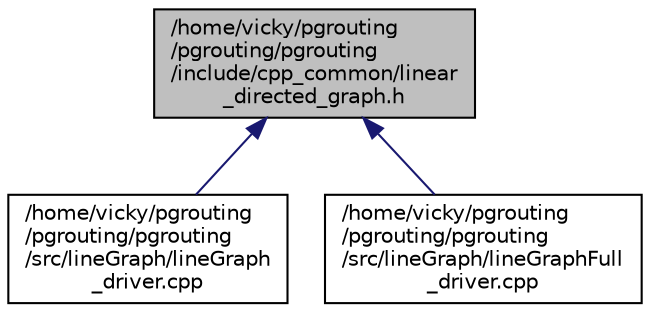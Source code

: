 digraph "/home/vicky/pgrouting/pgrouting/pgrouting/include/cpp_common/linear_directed_graph.h"
{
  edge [fontname="Helvetica",fontsize="10",labelfontname="Helvetica",labelfontsize="10"];
  node [fontname="Helvetica",fontsize="10",shape=record];
  Node1 [label="/home/vicky/pgrouting\l/pgrouting/pgrouting\l/include/cpp_common/linear\l_directed_graph.h",height=0.2,width=0.4,color="black", fillcolor="grey75", style="filled", fontcolor="black"];
  Node1 -> Node2 [dir="back",color="midnightblue",fontsize="10",style="solid",fontname="Helvetica"];
  Node2 [label="/home/vicky/pgrouting\l/pgrouting/pgrouting\l/src/lineGraph/lineGraph\l_driver.cpp",height=0.2,width=0.4,color="black", fillcolor="white", style="filled",URL="$lineGraph__driver_8cpp.html"];
  Node1 -> Node3 [dir="back",color="midnightblue",fontsize="10",style="solid",fontname="Helvetica"];
  Node3 [label="/home/vicky/pgrouting\l/pgrouting/pgrouting\l/src/lineGraph/lineGraphFull\l_driver.cpp",height=0.2,width=0.4,color="black", fillcolor="white", style="filled",URL="$lineGraphFull__driver_8cpp.html"];
}
